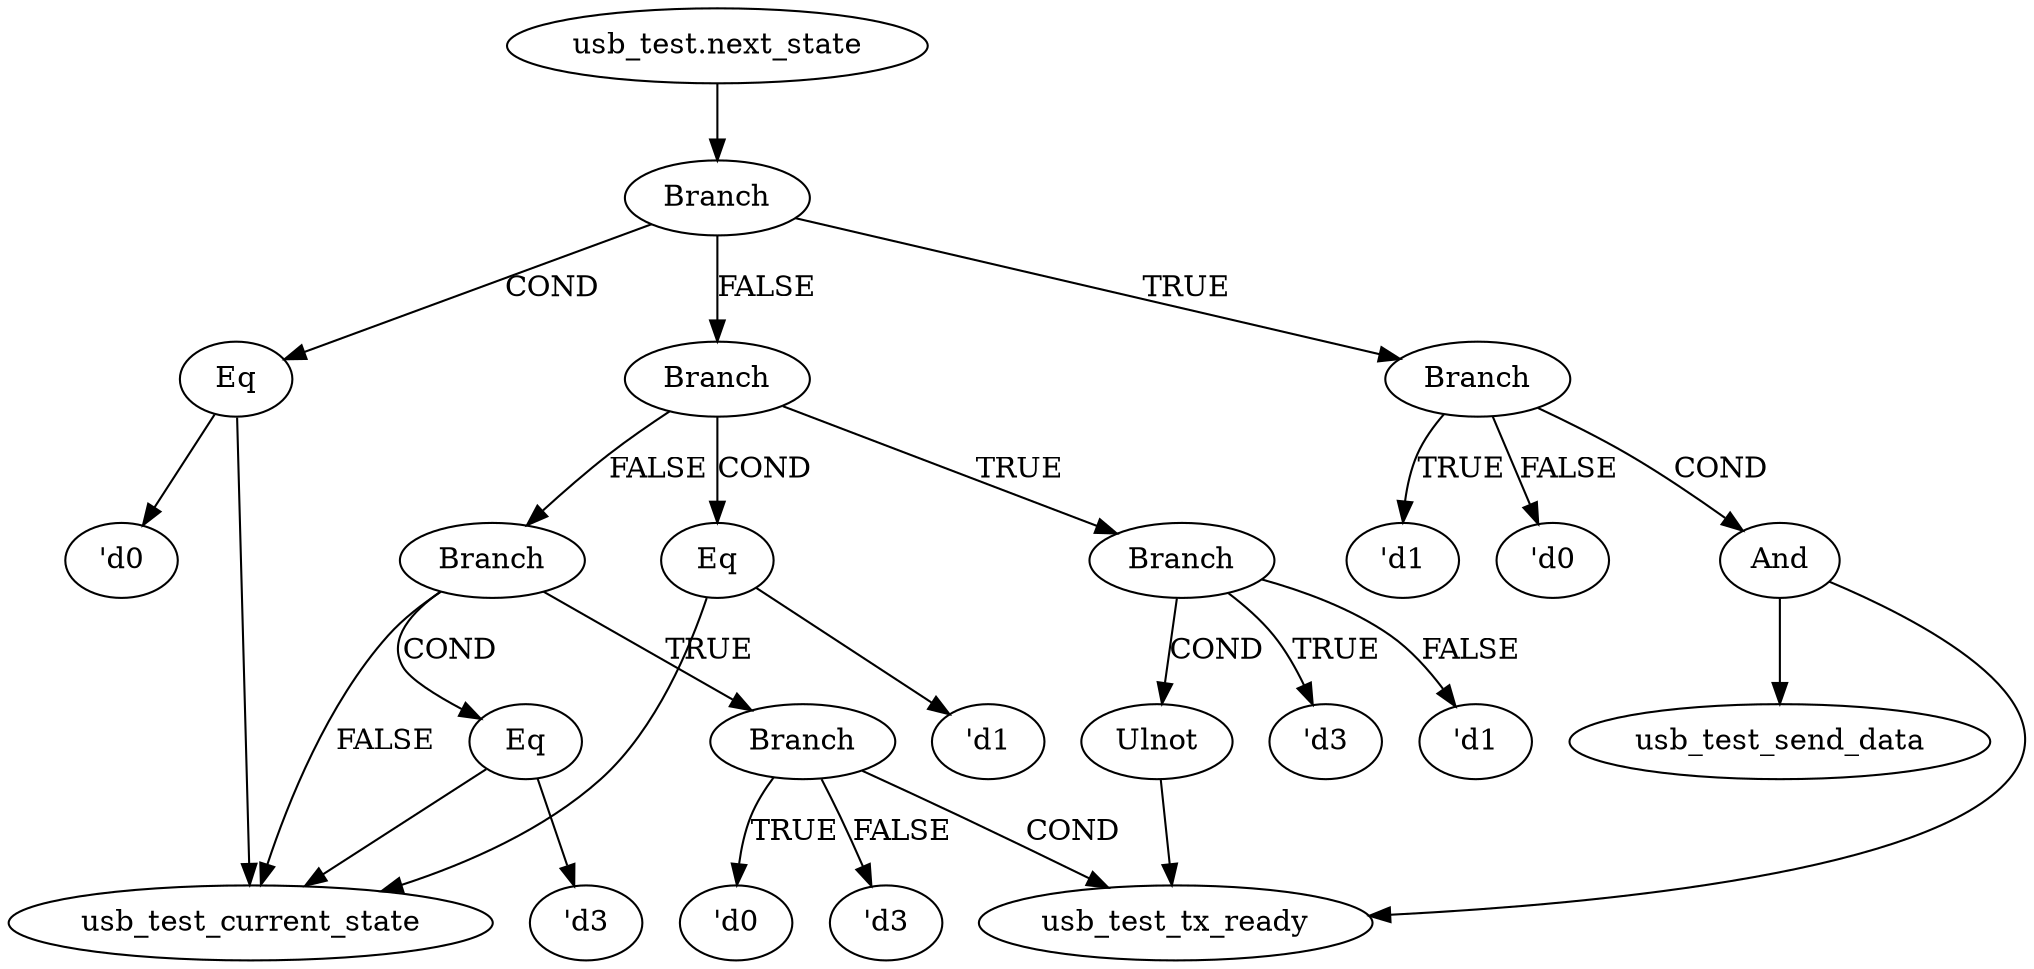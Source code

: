 strict digraph "" {
	node [label="\N"];
	"usb_test.next_state_graphrename_0"	[color=black,
		label="usb_test.next_state"];
	Branch_graphrename_1	[color=black,
		label=Branch];
	"usb_test.next_state_graphrename_0" -> Branch_graphrename_1	[color=black];
	Eq_graphrename_2	[color=black,
		label=Eq];
	Branch_graphrename_1 -> Eq_graphrename_2	[color=black,
		label=COND];
	Branch_graphrename_4	[color=black,
		label=Branch];
	Branch_graphrename_1 -> Branch_graphrename_4	[color=black,
		label=TRUE];
	Branch_graphrename_8	[color=black,
		label=Branch];
	Branch_graphrename_1 -> Branch_graphrename_8	[color=black,
		label=FALSE];
	usb_test_current_state	[color=black];
	Eq_graphrename_2 -> usb_test_current_state	[color=black];
	"'d0_graphrename_3"	[color=black,
		label="'d0"];
	Eq_graphrename_2 -> "'d0_graphrename_3"	[color=black];
	And_graphrename_5	[color=black,
		label=And];
	Branch_graphrename_4 -> And_graphrename_5	[color=black,
		label=COND];
	"'d1_graphrename_6"	[color=black,
		label="'d1"];
	Branch_graphrename_4 -> "'d1_graphrename_6"	[color=black,
		label=TRUE];
	"'d0_graphrename_7"	[color=black,
		label="'d0"];
	Branch_graphrename_4 -> "'d0_graphrename_7"	[color=black,
		label=FALSE];
	usb_test_send_data	[color=black];
	And_graphrename_5 -> usb_test_send_data	[color=black];
	usb_test_tx_ready	[color=black];
	And_graphrename_5 -> usb_test_tx_ready	[color=black];
	Eq_graphrename_9	[color=black,
		label=Eq];
	Branch_graphrename_8 -> Eq_graphrename_9	[color=black,
		label=COND];
	Branch_graphrename_11	[color=black,
		label=Branch];
	Branch_graphrename_8 -> Branch_graphrename_11	[color=black,
		label=TRUE];
	Branch_graphrename_15	[color=black,
		label=Branch];
	Branch_graphrename_8 -> Branch_graphrename_15	[color=black,
		label=FALSE];
	Eq_graphrename_9 -> usb_test_current_state	[color=black];
	"'d1_graphrename_10"	[color=black,
		label="'d1"];
	Eq_graphrename_9 -> "'d1_graphrename_10"	[color=black];
	Ulnot_graphrename_12	[color=black,
		label=Ulnot];
	Branch_graphrename_11 -> Ulnot_graphrename_12	[color=black,
		label=COND];
	"'d3_graphrename_13"	[color=black,
		label="'d3"];
	Branch_graphrename_11 -> "'d3_graphrename_13"	[color=black,
		label=TRUE];
	"'d1_graphrename_14"	[color=black,
		label="'d1"];
	Branch_graphrename_11 -> "'d1_graphrename_14"	[color=black,
		label=FALSE];
	Ulnot_graphrename_12 -> usb_test_tx_ready	[color=black];
	Branch_graphrename_15 -> usb_test_current_state	[color=black,
		label=FALSE];
	Eq_graphrename_16	[color=black,
		label=Eq];
	Branch_graphrename_15 -> Eq_graphrename_16	[color=black,
		label=COND];
	Branch_graphrename_18	[color=black,
		label=Branch];
	Branch_graphrename_15 -> Branch_graphrename_18	[color=black,
		label=TRUE];
	Eq_graphrename_16 -> usb_test_current_state	[color=black];
	"'d3_graphrename_17"	[color=black,
		label="'d3"];
	Eq_graphrename_16 -> "'d3_graphrename_17"	[color=black];
	Branch_graphrename_18 -> usb_test_tx_ready	[color=black,
		label=COND];
	"'d0_graphrename_19"	[color=black,
		label="'d0"];
	Branch_graphrename_18 -> "'d0_graphrename_19"	[color=black,
		label=TRUE];
	"'d3_graphrename_20"	[color=black,
		label="'d3"];
	Branch_graphrename_18 -> "'d3_graphrename_20"	[color=black,
		label=FALSE];
}
